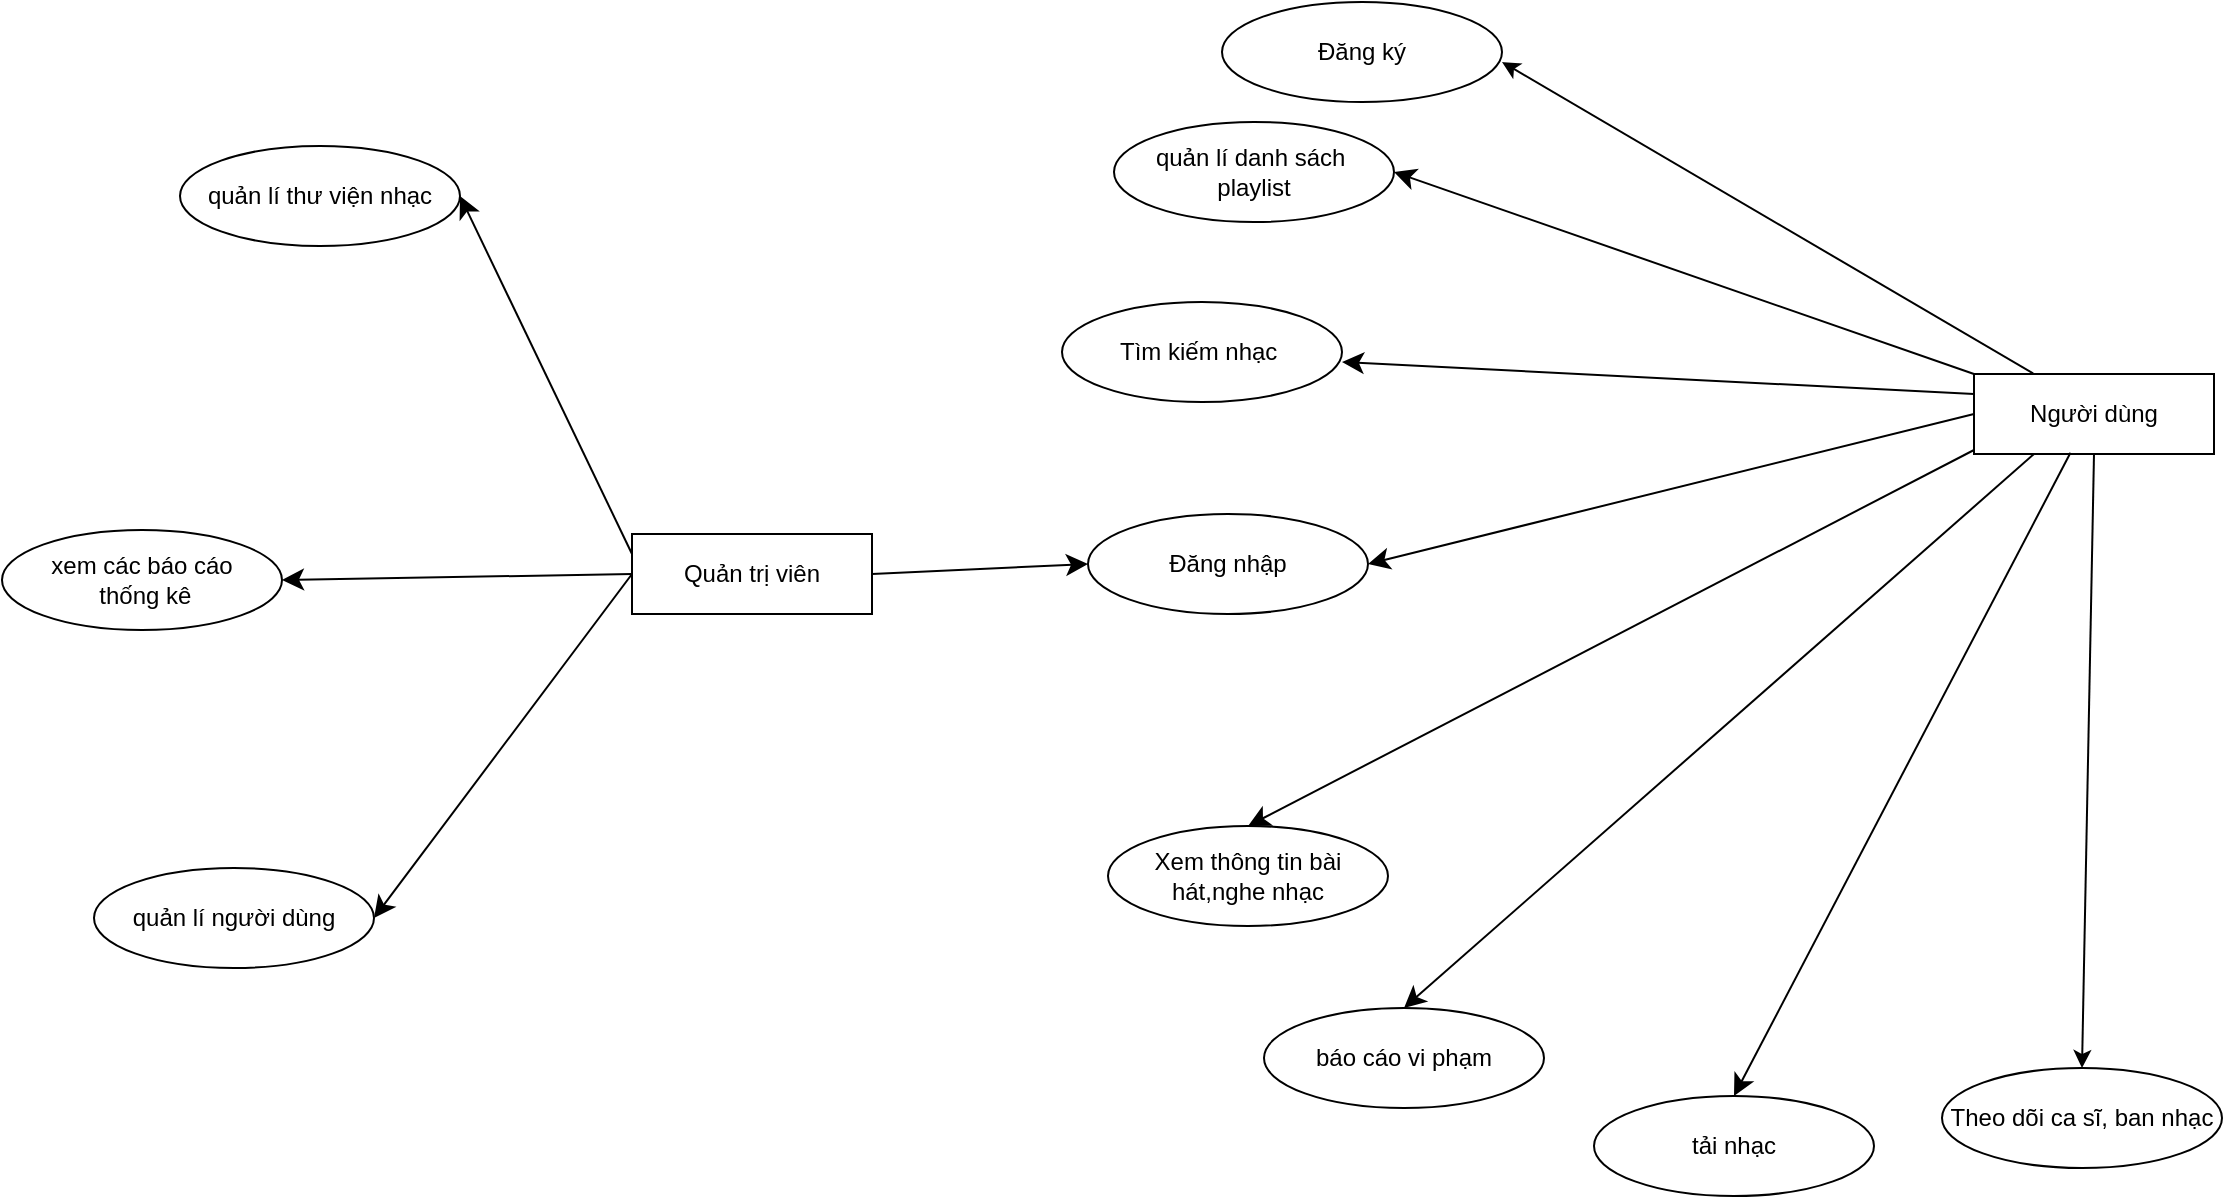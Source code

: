 <mxfile version="28.1.2">
  <diagram name="Page-1" id="JiJx7m6hiJ_y-Q2S1WOC">
    <mxGraphModel dx="1226" dy="736" grid="1" gridSize="10" guides="1" tooltips="1" connect="1" arrows="1" fold="1" page="1" pageScale="1" pageWidth="850" pageHeight="1100" math="0" shadow="0">
      <root>
        <mxCell id="0" />
        <mxCell id="1" parent="0" />
        <mxCell id="VcV7gaWHmg0O2X3V-Bac-1" style="edgeStyle=none;curved=1;rounded=0;orthogonalLoop=1;jettySize=auto;html=1;exitX=1;exitY=0.5;exitDx=0;exitDy=0;entryX=0;entryY=0.5;entryDx=0;entryDy=0;fontSize=12;startSize=8;endSize=8;" parent="1" source="VcV7gaWHmg0O2X3V-Bac-5" target="VcV7gaWHmg0O2X3V-Bac-21" edge="1">
          <mxGeometry relative="1" as="geometry">
            <mxPoint x="1032" y="853" as="targetPoint" />
          </mxGeometry>
        </mxCell>
        <mxCell id="VcV7gaWHmg0O2X3V-Bac-2" style="edgeStyle=none;curved=1;rounded=0;orthogonalLoop=1;jettySize=auto;html=1;entryX=1;entryY=0.5;entryDx=0;entryDy=0;fontSize=12;startSize=8;endSize=8;exitX=0;exitY=0.25;exitDx=0;exitDy=0;" parent="1" source="VcV7gaWHmg0O2X3V-Bac-5" target="VcV7gaWHmg0O2X3V-Bac-6" edge="1">
          <mxGeometry relative="1" as="geometry">
            <mxPoint x="684" y="502" as="sourcePoint" />
          </mxGeometry>
        </mxCell>
        <mxCell id="VcV7gaWHmg0O2X3V-Bac-3" style="edgeStyle=none;curved=1;rounded=0;orthogonalLoop=1;jettySize=auto;html=1;exitX=0;exitY=0.5;exitDx=0;exitDy=0;entryX=1;entryY=0.5;entryDx=0;entryDy=0;fontSize=12;startSize=8;endSize=8;" parent="1" source="VcV7gaWHmg0O2X3V-Bac-5" target="VcV7gaWHmg0O2X3V-Bac-8" edge="1">
          <mxGeometry relative="1" as="geometry">
            <mxPoint x="539" y="604" as="targetPoint" />
          </mxGeometry>
        </mxCell>
        <mxCell id="VcV7gaWHmg0O2X3V-Bac-4" style="edgeStyle=none;curved=1;rounded=0;orthogonalLoop=1;jettySize=auto;html=1;exitX=0;exitY=0.5;exitDx=0;exitDy=0;entryX=1;entryY=0.5;entryDx=0;entryDy=0;fontSize=12;startSize=8;endSize=8;" parent="1" source="VcV7gaWHmg0O2X3V-Bac-5" target="VcV7gaWHmg0O2X3V-Bac-7" edge="1">
          <mxGeometry relative="1" as="geometry">
            <mxPoint x="575" y="446" as="targetPoint" />
          </mxGeometry>
        </mxCell>
        <mxCell id="VcV7gaWHmg0O2X3V-Bac-5" value="Quản trị viên" style="rounded=0;whiteSpace=wrap;html=1;" parent="1" vertex="1">
          <mxGeometry x="685" y="506" width="120" height="40" as="geometry" />
        </mxCell>
        <mxCell id="VcV7gaWHmg0O2X3V-Bac-6" value="quản lí thư viện nhạc" style="ellipse;whiteSpace=wrap;html=1;" parent="1" vertex="1">
          <mxGeometry x="459" y="312" width="140" height="50" as="geometry" />
        </mxCell>
        <mxCell id="VcV7gaWHmg0O2X3V-Bac-7" value="xem các báo cáo&lt;div&gt;&amp;nbsp;thống kê&lt;/div&gt;" style="ellipse;whiteSpace=wrap;html=1;" parent="1" vertex="1">
          <mxGeometry x="370" y="504" width="140" height="50" as="geometry" />
        </mxCell>
        <mxCell id="VcV7gaWHmg0O2X3V-Bac-8" value="quản lí người dùng" style="ellipse;whiteSpace=wrap;html=1;" parent="1" vertex="1">
          <mxGeometry x="416" y="673" width="140" height="50" as="geometry" />
        </mxCell>
        <mxCell id="aylmtAdmFF-bMF3nebpY-1" style="rounded=0;orthogonalLoop=1;jettySize=auto;html=1;exitX=0.25;exitY=0;exitDx=0;exitDy=0;" edge="1" parent="1" source="VcV7gaWHmg0O2X3V-Bac-9">
          <mxGeometry relative="1" as="geometry">
            <mxPoint x="1120" y="270" as="targetPoint" />
          </mxGeometry>
        </mxCell>
        <mxCell id="VcV7gaWHmg0O2X3V-Bac-9" value="Người dùng" style="rounded=0;whiteSpace=wrap;html=1;" parent="1" vertex="1">
          <mxGeometry x="1356" y="426" width="120" height="40" as="geometry" />
        </mxCell>
        <mxCell id="VcV7gaWHmg0O2X3V-Bac-10" value="" style="endArrow=classic;html=1;rounded=0;fontSize=12;startSize=8;endSize=8;curved=1;exitX=0;exitY=0.5;exitDx=0;exitDy=0;entryX=1;entryY=0.5;entryDx=0;entryDy=0;" parent="1" source="VcV7gaWHmg0O2X3V-Bac-9" target="VcV7gaWHmg0O2X3V-Bac-21" edge="1">
          <mxGeometry width="50" height="50" relative="1" as="geometry">
            <mxPoint x="1264" y="850" as="sourcePoint" />
            <mxPoint x="1121" y="837" as="targetPoint" />
          </mxGeometry>
        </mxCell>
        <mxCell id="VcV7gaWHmg0O2X3V-Bac-11" value="Xem thông tin bài hát,nghe nhạc" style="ellipse;whiteSpace=wrap;html=1;direction=west;" parent="1" vertex="1">
          <mxGeometry x="923" y="652" width="140" height="50" as="geometry" />
        </mxCell>
        <mxCell id="VcV7gaWHmg0O2X3V-Bac-12" value="tải nhạc" style="ellipse;whiteSpace=wrap;html=1;direction=west;" parent="1" vertex="1">
          <mxGeometry x="1166" y="787" width="140" height="50" as="geometry" />
        </mxCell>
        <mxCell id="VcV7gaWHmg0O2X3V-Bac-13" value="quản lí danh sách&amp;nbsp;&lt;div&gt;playlist&lt;/div&gt;" style="ellipse;whiteSpace=wrap;html=1;direction=west;" parent="1" vertex="1">
          <mxGeometry x="926" y="300" width="140" height="50" as="geometry" />
        </mxCell>
        <mxCell id="VcV7gaWHmg0O2X3V-Bac-14" value="" style="endArrow=classic;html=1;rounded=0;fontSize=12;startSize=8;endSize=8;curved=1;exitX=0;exitY=0;exitDx=0;exitDy=0;entryX=0;entryY=0.5;entryDx=0;entryDy=0;" parent="1" source="VcV7gaWHmg0O2X3V-Bac-9" target="VcV7gaWHmg0O2X3V-Bac-13" edge="1">
          <mxGeometry width="50" height="50" relative="1" as="geometry">
            <mxPoint x="1264" y="1170" as="sourcePoint" />
            <mxPoint x="1314" y="1120" as="targetPoint" />
          </mxGeometry>
        </mxCell>
        <mxCell id="VcV7gaWHmg0O2X3V-Bac-15" value="" style="endArrow=classic;html=1;rounded=0;fontSize=12;startSize=8;endSize=8;curved=1;entryX=0.5;entryY=1;entryDx=0;entryDy=0;" parent="1" target="VcV7gaWHmg0O2X3V-Bac-11" edge="1">
          <mxGeometry width="50" height="50" relative="1" as="geometry">
            <mxPoint x="1356" y="464" as="sourcePoint" />
            <mxPoint x="1374" y="1160" as="targetPoint" />
          </mxGeometry>
        </mxCell>
        <mxCell id="VcV7gaWHmg0O2X3V-Bac-16" value="" style="endArrow=classic;html=1;rounded=0;fontSize=12;startSize=8;endSize=8;curved=1;entryX=0.5;entryY=1;entryDx=0;entryDy=0;exitX=0.402;exitY=0.985;exitDx=0;exitDy=0;exitPerimeter=0;" parent="1" source="VcV7gaWHmg0O2X3V-Bac-9" target="VcV7gaWHmg0O2X3V-Bac-12" edge="1">
          <mxGeometry width="50" height="50" relative="1" as="geometry">
            <mxPoint x="1386" y="466" as="sourcePoint" />
            <mxPoint x="1394" y="1170" as="targetPoint" />
          </mxGeometry>
        </mxCell>
        <mxCell id="VcV7gaWHmg0O2X3V-Bac-17" value="báo cáo vi phạm" style="ellipse;whiteSpace=wrap;html=1;" parent="1" vertex="1">
          <mxGeometry x="1001" y="743" width="140" height="50" as="geometry" />
        </mxCell>
        <mxCell id="VcV7gaWHmg0O2X3V-Bac-18" value="" style="endArrow=classic;html=1;rounded=0;fontSize=12;startSize=8;endSize=8;curved=1;entryX=0.5;entryY=0;entryDx=0;entryDy=0;exitX=0.25;exitY=1;exitDx=0;exitDy=0;" parent="1" source="VcV7gaWHmg0O2X3V-Bac-9" target="VcV7gaWHmg0O2X3V-Bac-17" edge="1">
          <mxGeometry width="50" height="50" relative="1" as="geometry">
            <mxPoint x="1356" y="465" as="sourcePoint" />
            <mxPoint x="927" y="822" as="targetPoint" />
          </mxGeometry>
        </mxCell>
        <mxCell id="VcV7gaWHmg0O2X3V-Bac-19" value="" style="endArrow=classic;html=1;rounded=0;entryX=0.5;entryY=1;entryDx=0;entryDy=0;exitX=0.5;exitY=1;exitDx=0;exitDy=0;" parent="1" source="VcV7gaWHmg0O2X3V-Bac-9" target="VcV7gaWHmg0O2X3V-Bac-20" edge="1">
          <mxGeometry width="50" height="50" relative="1" as="geometry">
            <mxPoint x="794" y="874" as="sourcePoint" />
            <mxPoint x="1098" y="1113" as="targetPoint" />
          </mxGeometry>
        </mxCell>
        <mxCell id="VcV7gaWHmg0O2X3V-Bac-20" value="Theo dõi ca sĩ, ban nhạc" style="ellipse;whiteSpace=wrap;html=1;direction=west;" parent="1" vertex="1">
          <mxGeometry x="1340" y="773" width="140" height="50" as="geometry" />
        </mxCell>
        <mxCell id="VcV7gaWHmg0O2X3V-Bac-21" value="Đăng nhập" style="ellipse;whiteSpace=wrap;html=1;" parent="1" vertex="1">
          <mxGeometry x="913" y="496" width="140" height="50" as="geometry" />
        </mxCell>
        <mxCell id="bhgx_gPIJL6fbUw5d7ji-1" value="" style="endArrow=classic;html=1;rounded=0;fontSize=12;startSize=8;endSize=8;curved=1;exitX=0;exitY=0.25;exitDx=0;exitDy=0;" parent="1" source="VcV7gaWHmg0O2X3V-Bac-9" edge="1">
          <mxGeometry width="50" height="50" relative="1" as="geometry">
            <mxPoint x="1278" y="300" as="sourcePoint" />
            <mxPoint x="1040" y="420" as="targetPoint" />
          </mxGeometry>
        </mxCell>
        <mxCell id="bhgx_gPIJL6fbUw5d7ji-2" value="Tìm kiếm nhạc&amp;nbsp;" style="ellipse;whiteSpace=wrap;html=1;direction=west;" parent="1" vertex="1">
          <mxGeometry x="900" y="390" width="140" height="50" as="geometry" />
        </mxCell>
        <mxCell id="aylmtAdmFF-bMF3nebpY-2" value="Đăng ký" style="ellipse;whiteSpace=wrap;html=1;" vertex="1" parent="1">
          <mxGeometry x="980" y="240" width="140" height="50" as="geometry" />
        </mxCell>
      </root>
    </mxGraphModel>
  </diagram>
</mxfile>
